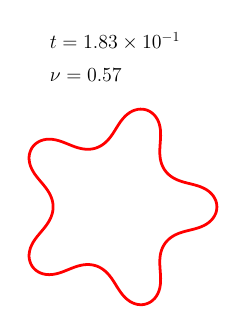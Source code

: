 \begin{tikzpicture}[scale=0.5]

  \begin{axis}[
    hide axis,
    axis equal image,
    xmin = -1.42,
    xmax = 1.42,
    ymin = -1.42,
    ymax = 1.42,
    xtick = \empty,
    ytick = \empty,
    title style={align=left},
    title={\Large $t = 1.83 \times 10^{-1}$ \\ \\ \Large $\nu = 0.57$}
  ]

\addplot[red,line width=2pt] coordinates{
(1.291e+00,5.543e-11)
(1.289e+00,2.776e-02)
(1.284e+00,5.579e-02)
(1.275e+00,8.42e-02)
(1.261e+00,1.128e-01)
(1.243e+00,1.412e-01)
(1.22e+00,1.686e-01)
(1.192e+00,1.942e-01)
(1.16e+00,2.174e-01)
(1.123e+00,2.376e-01)
(1.084e+00,2.547e-01)
(1.042e+00,2.69e-01)
(9.998e-01,2.812e-01)
(9.568e-01,2.92e-01)
(9.142e-01,3.024e-01)
(8.729e-01,3.134e-01)
(8.336e-01,3.255e-01)
(7.969e-01,3.391e-01)
(7.636e-01,3.542e-01)
(7.342e-01,3.705e-01)
(7.089e-01,3.873e-01)
(6.878e-01,4.037e-01)
(6.708e-01,4.192e-01)
(6.574e-01,4.33e-01)
(6.47e-01,4.45e-01)
(6.388e-01,4.553e-01)
(6.318e-01,4.649e-01)
(6.246e-01,4.755e-01)
(6.167e-01,4.884e-01)
(6.079e-01,5.047e-01)
(5.984e-01,5.249e-01)
(5.891e-01,5.492e-01)
(5.807e-01,5.776e-01)
(5.739e-01,6.099e-01)
(5.694e-01,6.456e-01)
(5.672e-01,6.842e-01)
(5.675e-01,7.25e-01)
(5.696e-01,7.674e-01)
(5.727e-01,8.109e-01)
(5.758e-01,8.551e-01)
(5.778e-01,8.994e-01)
(5.776e-01,9.434e-01)
(5.742e-01,9.865e-01)
(5.67e-01,1.028e+00)
(5.558e-01,1.067e+00)
(5.408e-01,1.102e+00)
(5.225e-01,1.133e+00)
(5.016e-01,1.16e+00)
(4.787e-01,1.182e+00)
(4.547e-01,1.201e+00)
(4.298e-01,1.215e+00)
(4.041e-01,1.226e+00)
(3.775e-01,1.234e+00)
(3.495e-01,1.238e+00)
(3.2e-01,1.239e+00)
(2.889e-01,1.236e+00)
(2.565e-01,1.228e+00)
(2.234e-01,1.216e+00)
(1.903e-01,1.198e+00)
(1.579e-01,1.175e+00)
(1.271e-01,1.148e+00)
(9.826e-02,1.116e+00)
(7.143e-02,1.082e+00)
(4.638e-02,1.045e+00)
(2.262e-02,1.008e+00)
(-4.98e-04,9.703e-01)
(-2.36e-02,9.341e-01)
(-4.715e-02,8.998e-01)
(-7.132e-02,8.685e-01)
(-9.595e-02,8.408e-01)
(-1.206e-01,8.17e-01)
(-1.446e-01,7.973e-01)
(-1.672e-01,7.816e-01)
(-1.876e-01,7.696e-01)
(-2.055e-01,7.605e-01)
(-2.205e-01,7.54e-01)
(-2.332e-01,7.491e-01)
(-2.446e-01,7.452e-01)
(-2.566e-01,7.417e-01)
(-2.708e-01,7.382e-01)
(-2.882e-01,7.347e-01)
(-3.095e-01,7.318e-01)
(-3.348e-01,7.301e-01)
(-3.637e-01,7.304e-01)
(-3.959e-01,7.334e-01)
(-4.308e-01,7.394e-01)
(-4.678e-01,7.487e-01)
(-5.063e-01,7.609e-01)
(-5.458e-01,7.757e-01)
(-5.861e-01,7.919e-01)
(-6.27e-01,8.086e-01)
(-6.685e-01,8.245e-01)
(-7.104e-01,8.384e-01)
(-7.524e-01,8.492e-01)
(-7.94e-01,8.56e-01)
(-8.346e-01,8.583e-01)
(-8.733e-01,8.559e-01)
(-9.093e-01,8.489e-01)
(-9.421e-01,8.38e-01)
(-9.713e-01,8.239e-01)
(-9.967e-01,8.071e-01)
(-1.019e+00,7.883e-01)
(-1.038e+00,7.675e-01)
(-1.054e+00,7.449e-01)
(-1.067e+00,7.201e-01)
(-1.077e+00,6.929e-01)
(-1.085e+00,6.629e-01)
(-1.089e+00,6.303e-01)
(-1.088e+00,5.953e-01)
(-1.082e+00,5.586e-01)
(-1.072e+00,5.21e-01)
(-1.056e+00,4.831e-01)
(-1.036e+00,4.457e-01)
(-1.012e+00,4.093e-01)
(-9.852e-01,3.74e-01)
(-9.571e-01,3.397e-01)
(-9.286e-01,3.06e-01)
(-9.01e-01,2.728e-01)
(-8.752e-01,2.398e-01)
(-8.523e-01,2.071e-01)
(-8.327e-01,1.749e-01)
(-8.17e-01,1.438e-01)
(-8.05e-01,1.145e-01)
(-7.964e-01,8.759e-02)
(-7.907e-01,6.374e-02)
(-7.873e-01,4.329e-02)
(-7.854e-01,2.626e-02)
(-7.846e-01,1.221e-02)
(-7.844e-01,4.846e-12)
(-7.846e-01,-1.221e-02)
(-7.854e-01,-2.626e-02)
(-7.873e-01,-4.329e-02)
(-7.907e-01,-6.374e-02)
(-7.964e-01,-8.759e-02)
(-8.05e-01,-1.145e-01)
(-8.17e-01,-1.438e-01)
(-8.327e-01,-1.749e-01)
(-8.523e-01,-2.071e-01)
(-8.752e-01,-2.398e-01)
(-9.01e-01,-2.728e-01)
(-9.286e-01,-3.06e-01)
(-9.571e-01,-3.397e-01)
(-9.852e-01,-3.74e-01)
(-1.012e+00,-4.093e-01)
(-1.036e+00,-4.457e-01)
(-1.056e+00,-4.831e-01)
(-1.072e+00,-5.21e-01)
(-1.082e+00,-5.586e-01)
(-1.088e+00,-5.953e-01)
(-1.089e+00,-6.303e-01)
(-1.085e+00,-6.629e-01)
(-1.077e+00,-6.929e-01)
(-1.067e+00,-7.201e-01)
(-1.054e+00,-7.449e-01)
(-1.038e+00,-7.675e-01)
(-1.019e+00,-7.883e-01)
(-9.967e-01,-8.071e-01)
(-9.713e-01,-8.239e-01)
(-9.421e-01,-8.38e-01)
(-9.093e-01,-8.489e-01)
(-8.733e-01,-8.559e-01)
(-8.346e-01,-8.583e-01)
(-7.94e-01,-8.56e-01)
(-7.524e-01,-8.492e-01)
(-7.104e-01,-8.384e-01)
(-6.685e-01,-8.245e-01)
(-6.27e-01,-8.086e-01)
(-5.861e-01,-7.919e-01)
(-5.458e-01,-7.757e-01)
(-5.063e-01,-7.609e-01)
(-4.678e-01,-7.487e-01)
(-4.308e-01,-7.394e-01)
(-3.959e-01,-7.334e-01)
(-3.637e-01,-7.304e-01)
(-3.348e-01,-7.301e-01)
(-3.095e-01,-7.318e-01)
(-2.882e-01,-7.347e-01)
(-2.708e-01,-7.382e-01)
(-2.566e-01,-7.417e-01)
(-2.446e-01,-7.452e-01)
(-2.332e-01,-7.491e-01)
(-2.205e-01,-7.54e-01)
(-2.055e-01,-7.605e-01)
(-1.876e-01,-7.696e-01)
(-1.672e-01,-7.816e-01)
(-1.446e-01,-7.973e-01)
(-1.206e-01,-8.17e-01)
(-9.595e-02,-8.408e-01)
(-7.132e-02,-8.685e-01)
(-4.715e-02,-8.998e-01)
(-2.36e-02,-9.341e-01)
(-4.98e-04,-9.703e-01)
(2.262e-02,-1.008e+00)
(4.638e-02,-1.045e+00)
(7.143e-02,-1.082e+00)
(9.826e-02,-1.116e+00)
(1.271e-01,-1.148e+00)
(1.579e-01,-1.175e+00)
(1.903e-01,-1.198e+00)
(2.234e-01,-1.216e+00)
(2.565e-01,-1.228e+00)
(2.889e-01,-1.236e+00)
(3.2e-01,-1.239e+00)
(3.495e-01,-1.238e+00)
(3.775e-01,-1.234e+00)
(4.041e-01,-1.226e+00)
(4.298e-01,-1.215e+00)
(4.547e-01,-1.201e+00)
(4.787e-01,-1.182e+00)
(5.016e-01,-1.16e+00)
(5.225e-01,-1.133e+00)
(5.408e-01,-1.102e+00)
(5.558e-01,-1.067e+00)
(5.67e-01,-1.028e+00)
(5.742e-01,-9.865e-01)
(5.776e-01,-9.434e-01)
(5.778e-01,-8.994e-01)
(5.758e-01,-8.551e-01)
(5.727e-01,-8.109e-01)
(5.696e-01,-7.674e-01)
(5.675e-01,-7.25e-01)
(5.672e-01,-6.842e-01)
(5.694e-01,-6.456e-01)
(5.739e-01,-6.099e-01)
(5.807e-01,-5.776e-01)
(5.891e-01,-5.492e-01)
(5.984e-01,-5.249e-01)
(6.079e-01,-5.047e-01)
(6.167e-01,-4.884e-01)
(6.246e-01,-4.755e-01)
(6.318e-01,-4.649e-01)
(6.388e-01,-4.553e-01)
(6.47e-01,-4.45e-01)
(6.574e-01,-4.33e-01)
(6.708e-01,-4.192e-01)
(6.878e-01,-4.037e-01)
(7.089e-01,-3.873e-01)
(7.342e-01,-3.705e-01)
(7.636e-01,-3.542e-01)
(7.969e-01,-3.391e-01)
(8.336e-01,-3.255e-01)
(8.729e-01,-3.134e-01)
(9.142e-01,-3.024e-01)
(9.568e-01,-2.92e-01)
(9.998e-01,-2.812e-01)
(1.042e+00,-2.69e-01)
(1.084e+00,-2.547e-01)
(1.123e+00,-2.376e-01)
(1.16e+00,-2.174e-01)
(1.192e+00,-1.942e-01)
(1.22e+00,-1.686e-01)
(1.243e+00,-1.412e-01)
(1.261e+00,-1.128e-01)
(1.275e+00,-8.42e-02)
(1.284e+00,-5.579e-02)
(1.289e+00,-2.776e-02)
(1.291e+00,5.543e-11)
};



\end{axis}

\end{tikzpicture}
